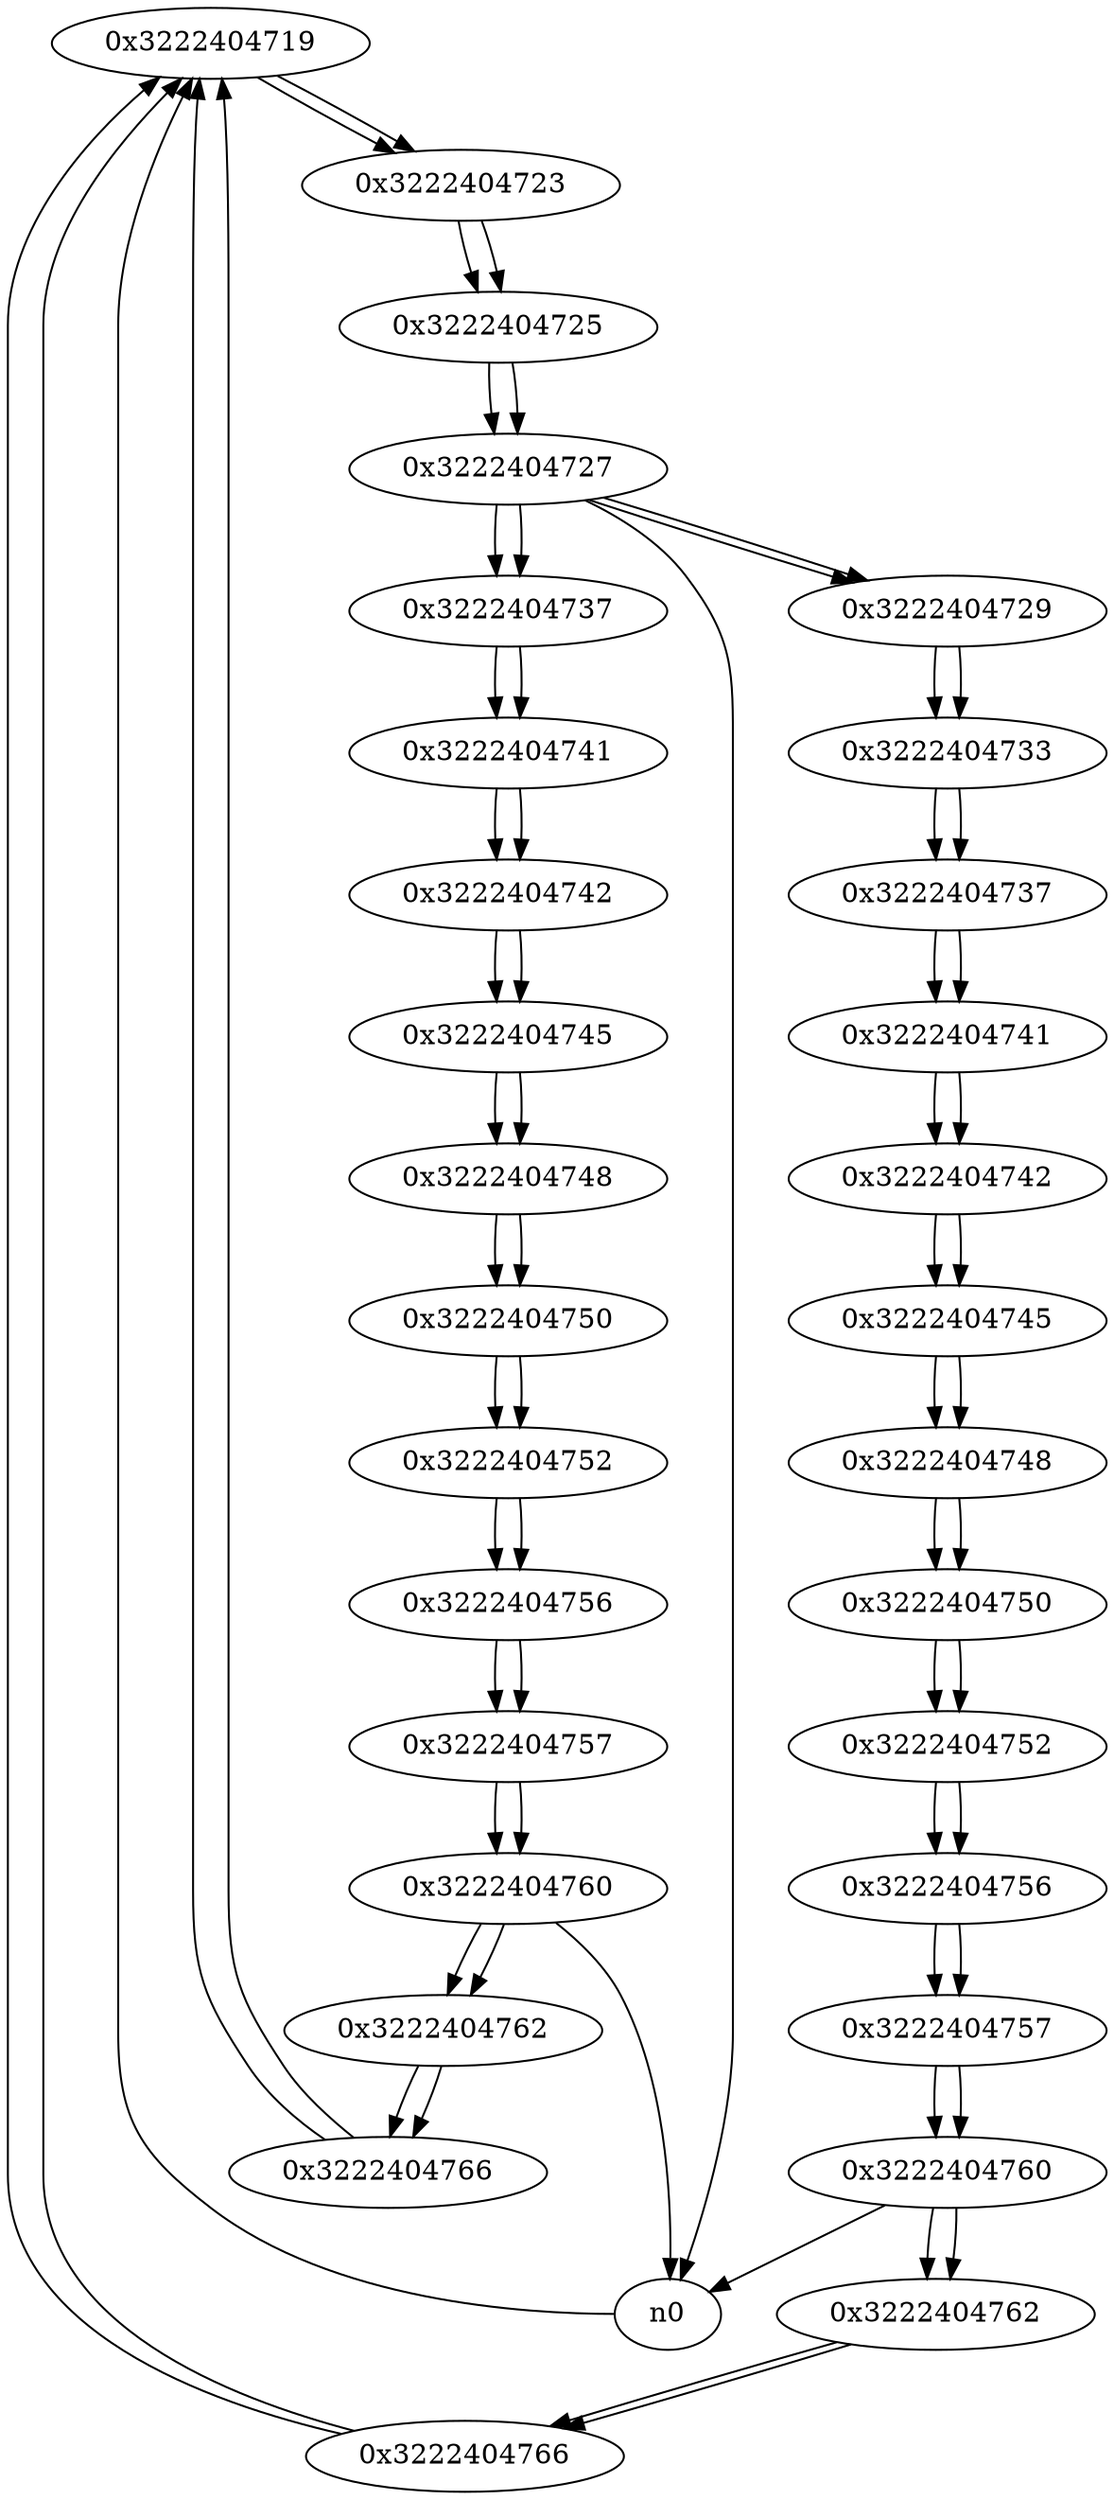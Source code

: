 digraph G{
/* nodes */
  n1 [label="0x3222404719"]
  n2 [label="0x3222404723"]
  n3 [label="0x3222404725"]
  n4 [label="0x3222404727"]
  n5 [label="0x3222404737"]
  n6 [label="0x3222404741"]
  n7 [label="0x3222404742"]
  n8 [label="0x3222404745"]
  n9 [label="0x3222404748"]
  n10 [label="0x3222404750"]
  n11 [label="0x3222404752"]
  n12 [label="0x3222404756"]
  n13 [label="0x3222404757"]
  n14 [label="0x3222404760"]
  n15 [label="0x3222404762"]
  n16 [label="0x3222404766"]
  n17 [label="0x3222404729"]
  n18 [label="0x3222404733"]
  n19 [label="0x3222404737"]
  n20 [label="0x3222404741"]
  n21 [label="0x3222404742"]
  n22 [label="0x3222404745"]
  n23 [label="0x3222404748"]
  n24 [label="0x3222404750"]
  n25 [label="0x3222404752"]
  n26 [label="0x3222404756"]
  n27 [label="0x3222404757"]
  n28 [label="0x3222404760"]
  n29 [label="0x3222404762"]
  n30 [label="0x3222404766"]
/* edges */
n1 -> n2;
n30 -> n1;
n16 -> n1;
n0 -> n1;
n2 -> n3;
n1 -> n2;
n3 -> n4;
n2 -> n3;
n4 -> n5;
n4 -> n17;
n4 -> n0;
n3 -> n4;
n5 -> n6;
n4 -> n5;
n6 -> n7;
n5 -> n6;
n7 -> n8;
n6 -> n7;
n8 -> n9;
n7 -> n8;
n9 -> n10;
n8 -> n9;
n10 -> n11;
n9 -> n10;
n11 -> n12;
n10 -> n11;
n12 -> n13;
n11 -> n12;
n13 -> n14;
n12 -> n13;
n14 -> n15;
n14 -> n0;
n13 -> n14;
n15 -> n16;
n14 -> n15;
n16 -> n1;
n15 -> n16;
n17 -> n18;
n4 -> n17;
n18 -> n19;
n17 -> n18;
n19 -> n20;
n18 -> n19;
n20 -> n21;
n19 -> n20;
n21 -> n22;
n20 -> n21;
n22 -> n23;
n21 -> n22;
n23 -> n24;
n22 -> n23;
n24 -> n25;
n23 -> n24;
n25 -> n26;
n24 -> n25;
n26 -> n27;
n25 -> n26;
n27 -> n28;
n26 -> n27;
n28 -> n29;
n28 -> n0;
n27 -> n28;
n29 -> n30;
n28 -> n29;
n30 -> n1;
n29 -> n30;
}
